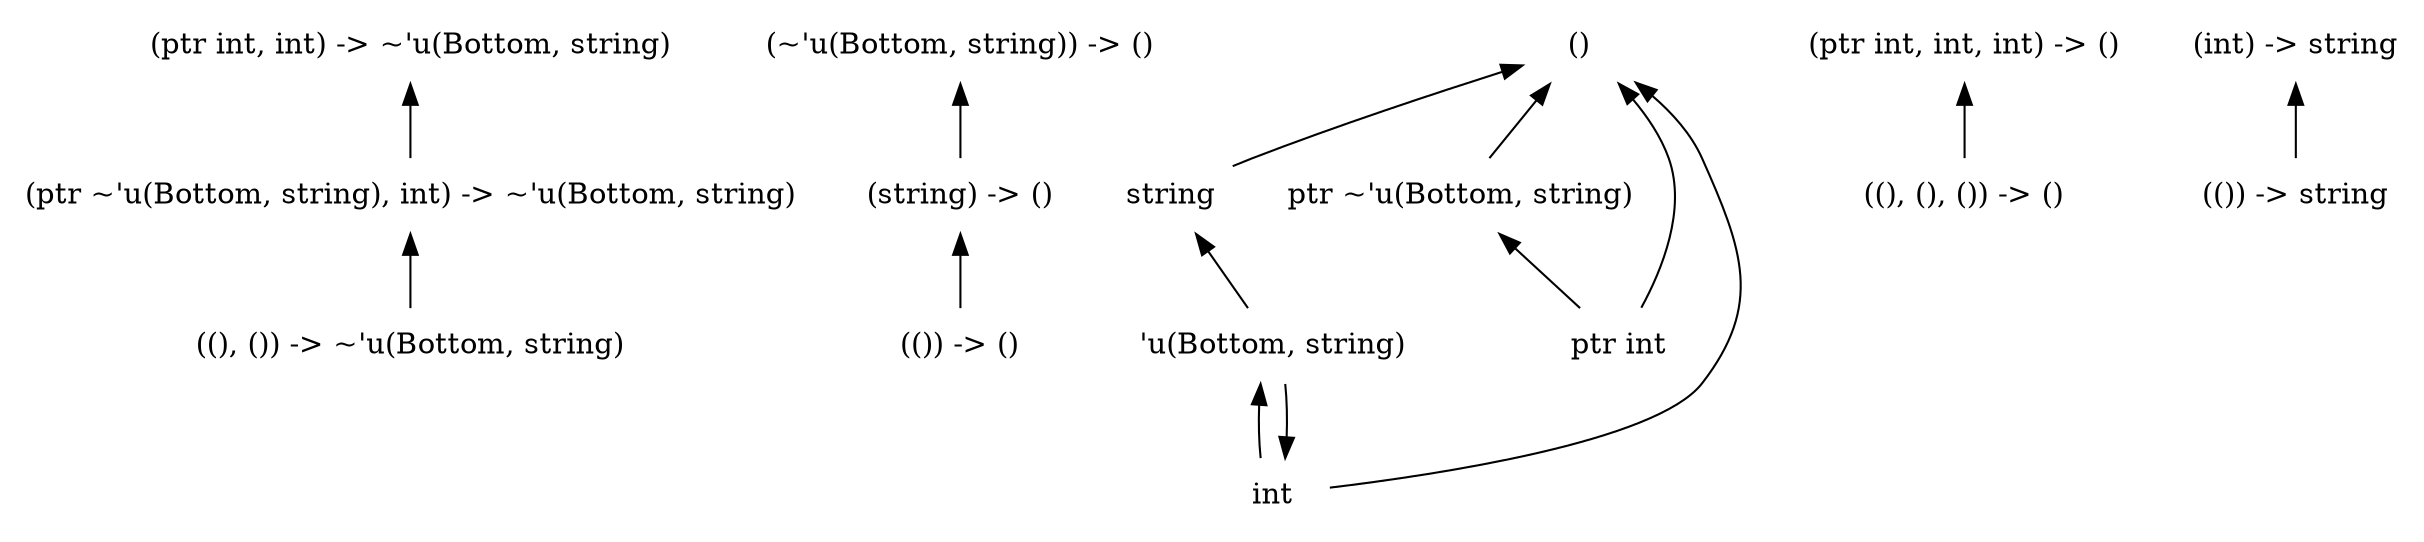 digraph order {
  graph [
    size = "30,10"
    ];
  node [
    shape = none
    ];
  edge [
    dir = back
    ];
  "(ptr int, int) -> ~'u(Bottom, string)"
  "(string) -> ()"
  "(()) -> ()"
  "string"
  "((), ()) -> ~'u(Bottom, string)"
  "(ptr ~'u(Bottom, string), int) -> ~'u(Bottom, string)"
  "'u(Bottom, string)"
  "ptr ~'u(Bottom, string)"
  "(ptr int, int, int) -> ()"
  "()"
  "ptr int"
  "((), (), ()) -> ()"
  "(()) -> string"
  "(~'u(Bottom, string)) -> ()"
  "(int) -> string"
  "int"
  "(ptr int, int) -> ~'u(Bottom, string)" -> "(ptr ~'u(Bottom, string), int) -> ~'u(Bottom, string)"
  "(string) -> ()" -> "(()) -> ()"
  "string" -> "'u(Bottom, string)"
  "(~'u(Bottom, string)) -> ()" -> "(string) -> ()"
  "(ptr ~'u(Bottom, string), int) -> ~'u(Bottom, string)" -> "((), ()) -> ~'u(Bottom, string)"
  "(int) -> string" -> "(()) -> string"
  "'u(Bottom, string)" -> "int"
  "ptr ~'u(Bottom, string)" -> "ptr int"
  "(ptr int, int, int) -> ()" -> "((), (), ()) -> ()"
  "int" -> "'u(Bottom, string)"
  "()" -> "string"
  "()" -> "ptr ~'u(Bottom, string)"
  "()" -> "int"
  "()" -> "ptr int"
}